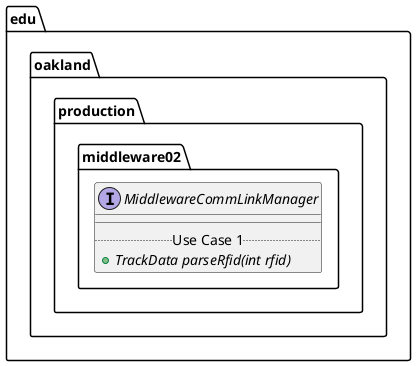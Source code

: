 @startuml MiddlewareCommLinkManager

package edu.oakland.production.middleware02 {
    interface MiddlewareCommLinkManager {
        __
        .. Use Case 1 ..
        {abstract} + TrackData parseRfid(int rfid)
    }
}

@enduml